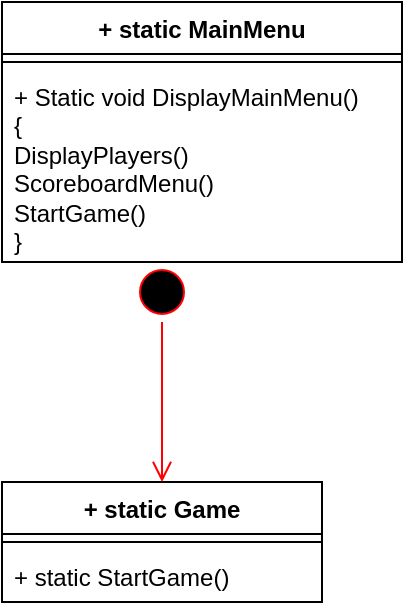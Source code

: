 <mxfile version="21.0.6" type="device"><diagram id="C5RBs43oDa-KdzZeNtuy" name="Page-1"><mxGraphModel dx="1434" dy="739" grid="1" gridSize="10" guides="1" tooltips="1" connect="1" arrows="1" fold="1" page="1" pageScale="1" pageWidth="827" pageHeight="1169" math="0" shadow="0"><root><mxCell id="WIyWlLk6GJQsqaUBKTNV-0"/><mxCell id="WIyWlLk6GJQsqaUBKTNV-1" parent="WIyWlLk6GJQsqaUBKTNV-0"/><mxCell id="7tN_daoajBC-1zMyTBqL-0" value="+ static MainMenu" style="swimlane;fontStyle=1;align=center;verticalAlign=top;childLayout=stackLayout;horizontal=1;startSize=26;horizontalStack=0;resizeParent=1;resizeParentMax=0;resizeLast=0;collapsible=1;marginBottom=0;whiteSpace=wrap;html=1;" vertex="1" parent="WIyWlLk6GJQsqaUBKTNV-1"><mxGeometry x="80" y="80" width="200" height="130" as="geometry"/></mxCell><mxCell id="7tN_daoajBC-1zMyTBqL-2" value="" style="line;strokeWidth=1;fillColor=none;align=left;verticalAlign=middle;spacingTop=-1;spacingLeft=3;spacingRight=3;rotatable=0;labelPosition=right;points=[];portConstraint=eastwest;strokeColor=inherit;" vertex="1" parent="7tN_daoajBC-1zMyTBqL-0"><mxGeometry y="26" width="200" height="8" as="geometry"/></mxCell><mxCell id="7tN_daoajBC-1zMyTBqL-3" value="+ Static void DisplayMainMenu()&lt;br&gt;{&lt;br&gt;DisplayPlayers()&lt;br&gt;ScoreboardMenu()&lt;br&gt;StartGame()&lt;br&gt;}" style="text;strokeColor=none;fillColor=none;align=left;verticalAlign=top;spacingLeft=4;spacingRight=4;overflow=hidden;rotatable=0;points=[[0,0.5],[1,0.5]];portConstraint=eastwest;whiteSpace=wrap;html=1;" vertex="1" parent="7tN_daoajBC-1zMyTBqL-0"><mxGeometry y="34" width="200" height="96" as="geometry"/></mxCell><mxCell id="7tN_daoajBC-1zMyTBqL-4" value="+ static Game" style="swimlane;fontStyle=1;align=center;verticalAlign=top;childLayout=stackLayout;horizontal=1;startSize=26;horizontalStack=0;resizeParent=1;resizeParentMax=0;resizeLast=0;collapsible=1;marginBottom=0;whiteSpace=wrap;html=1;" vertex="1" parent="WIyWlLk6GJQsqaUBKTNV-1"><mxGeometry x="80" y="320" width="160" height="60" as="geometry"/></mxCell><mxCell id="7tN_daoajBC-1zMyTBqL-6" value="" style="line;strokeWidth=1;fillColor=none;align=left;verticalAlign=middle;spacingTop=-1;spacingLeft=3;spacingRight=3;rotatable=0;labelPosition=right;points=[];portConstraint=eastwest;strokeColor=inherit;" vertex="1" parent="7tN_daoajBC-1zMyTBqL-4"><mxGeometry y="26" width="160" height="8" as="geometry"/></mxCell><mxCell id="7tN_daoajBC-1zMyTBqL-7" value="+ static StartGame()" style="text;strokeColor=none;fillColor=none;align=left;verticalAlign=top;spacingLeft=4;spacingRight=4;overflow=hidden;rotatable=0;points=[[0,0.5],[1,0.5]];portConstraint=eastwest;whiteSpace=wrap;html=1;" vertex="1" parent="7tN_daoajBC-1zMyTBqL-4"><mxGeometry y="34" width="160" height="26" as="geometry"/></mxCell><mxCell id="7tN_daoajBC-1zMyTBqL-10" value="" style="ellipse;html=1;shape=startState;fillColor=#000000;strokeColor=#ff0000;" vertex="1" parent="WIyWlLk6GJQsqaUBKTNV-1"><mxGeometry x="145" y="210" width="30" height="30" as="geometry"/></mxCell><mxCell id="7tN_daoajBC-1zMyTBqL-11" value="" style="edgeStyle=orthogonalEdgeStyle;html=1;verticalAlign=bottom;endArrow=open;endSize=8;strokeColor=#ff0000;rounded=0;entryX=0.5;entryY=0;entryDx=0;entryDy=0;" edge="1" source="7tN_daoajBC-1zMyTBqL-10" parent="WIyWlLk6GJQsqaUBKTNV-1" target="7tN_daoajBC-1zMyTBqL-4"><mxGeometry relative="1" as="geometry"><mxPoint x="160" y="300" as="targetPoint"/></mxGeometry></mxCell></root></mxGraphModel></diagram></mxfile>